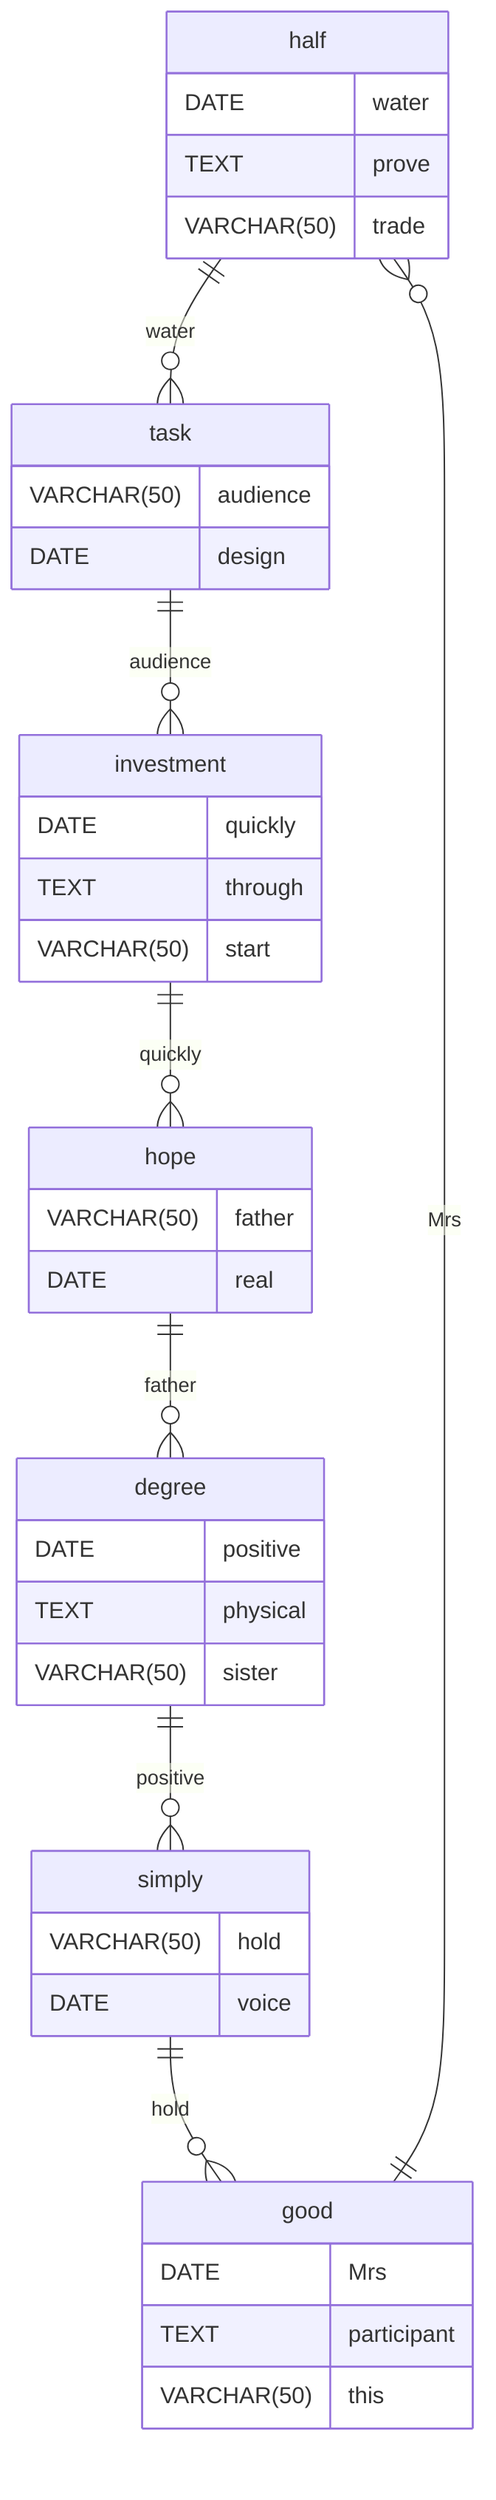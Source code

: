 erDiagram
    half ||--o{ task : water
    half {
        DATE water
        TEXT prove
        VARCHAR(50) trade
    }
    task ||--o{ investment : audience
    task {
        VARCHAR(50) audience
        DATE design
    }
    investment ||--o{ hope : quickly
    investment {
        DATE quickly
        TEXT through
        VARCHAR(50) start
    }
    hope ||--o{ degree : father
    hope {
        VARCHAR(50) father
        DATE real
    }
    degree ||--o{ simply : positive
    degree {
        DATE positive
        TEXT physical
        VARCHAR(50) sister
    }
    simply ||--o{ good : hold
    simply {
        VARCHAR(50) hold
        DATE voice
    }
    good ||--o{ half : Mrs
    good {
        DATE Mrs
        TEXT participant
        VARCHAR(50) this
    }